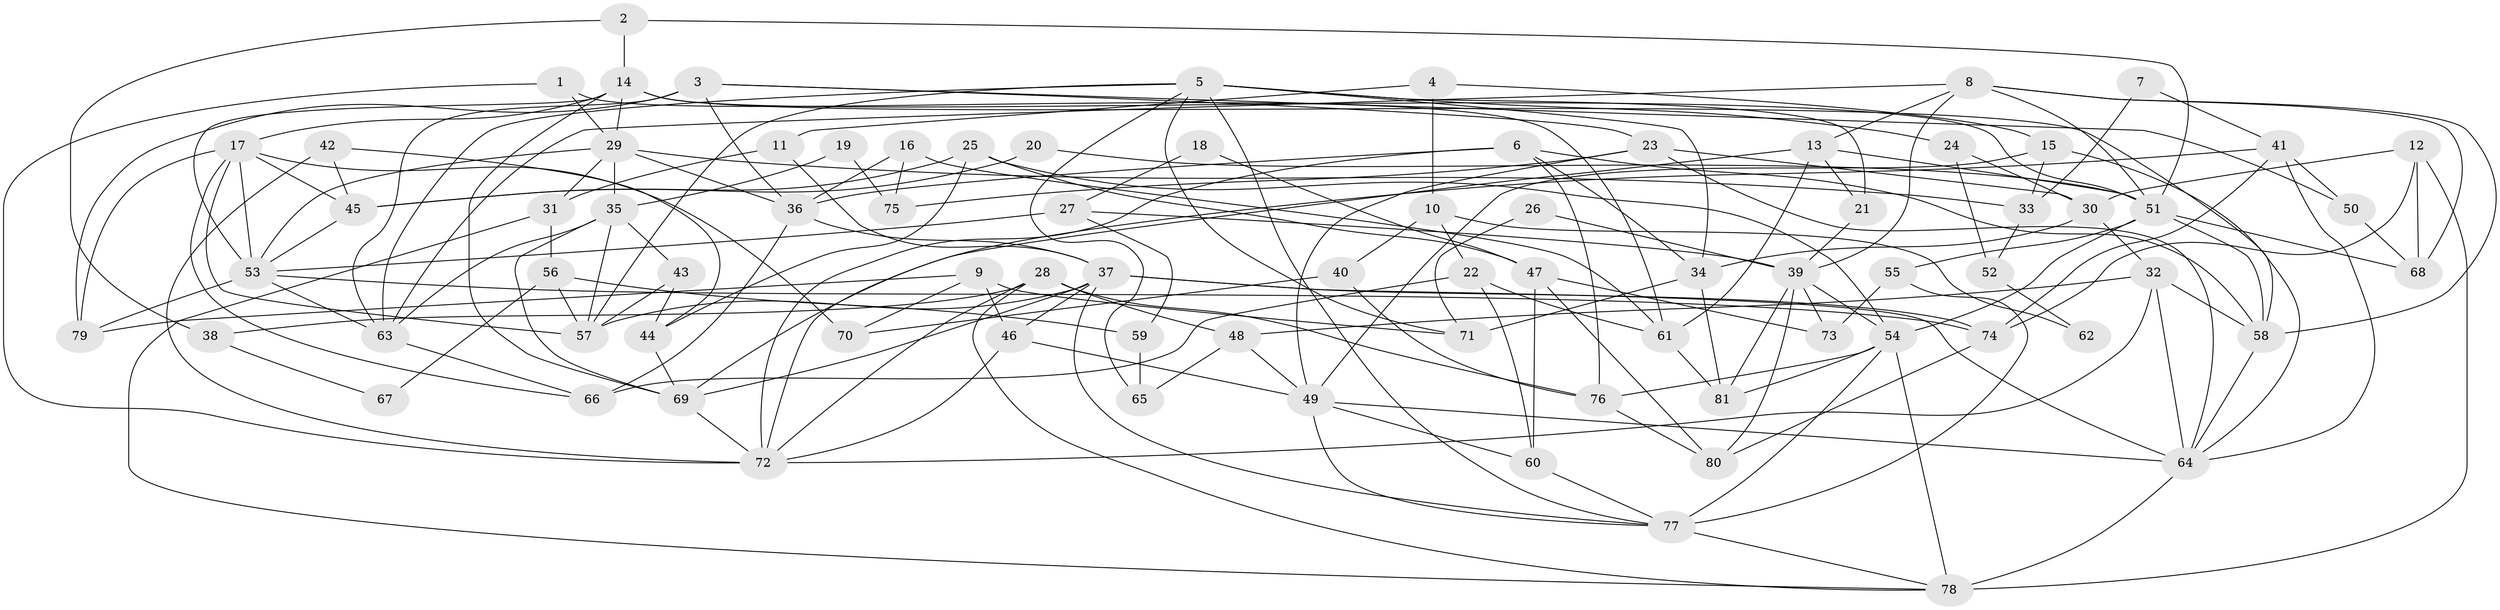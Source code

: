 // original degree distribution, {3: 0.30434782608695654, 4: 0.26956521739130435, 5: 0.16521739130434782, 6: 0.06956521739130435, 8: 0.017391304347826087, 2: 0.12173913043478261, 7: 0.043478260869565216, 9: 0.008695652173913044}
// Generated by graph-tools (version 1.1) at 2025/37/03/04/25 23:37:02]
// undirected, 81 vertices, 184 edges
graph export_dot {
  node [color=gray90,style=filled];
  1;
  2;
  3;
  4;
  5;
  6;
  7;
  8;
  9;
  10;
  11;
  12;
  13;
  14;
  15;
  16;
  17;
  18;
  19;
  20;
  21;
  22;
  23;
  24;
  25;
  26;
  27;
  28;
  29;
  30;
  31;
  32;
  33;
  34;
  35;
  36;
  37;
  38;
  39;
  40;
  41;
  42;
  43;
  44;
  45;
  46;
  47;
  48;
  49;
  50;
  51;
  52;
  53;
  54;
  55;
  56;
  57;
  58;
  59;
  60;
  61;
  62;
  63;
  64;
  65;
  66;
  67;
  68;
  69;
  70;
  71;
  72;
  73;
  74;
  75;
  76;
  77;
  78;
  79;
  80;
  81;
  1 -- 29 [weight=1.0];
  1 -- 61 [weight=1.0];
  1 -- 72 [weight=1.0];
  2 -- 14 [weight=1.0];
  2 -- 38 [weight=1.0];
  2 -- 51 [weight=1.0];
  3 -- 23 [weight=1.0];
  3 -- 36 [weight=1.0];
  3 -- 50 [weight=1.0];
  3 -- 63 [weight=1.0];
  3 -- 79 [weight=1.0];
  4 -- 10 [weight=1.0];
  4 -- 11 [weight=1.0];
  4 -- 15 [weight=1.0];
  5 -- 21 [weight=1.0];
  5 -- 24 [weight=1.0];
  5 -- 34 [weight=1.0];
  5 -- 57 [weight=1.0];
  5 -- 63 [weight=1.0];
  5 -- 65 [weight=1.0];
  5 -- 71 [weight=1.0];
  5 -- 77 [weight=1.0];
  6 -- 34 [weight=1.0];
  6 -- 36 [weight=2.0];
  6 -- 58 [weight=1.0];
  6 -- 72 [weight=1.0];
  6 -- 76 [weight=1.0];
  7 -- 33 [weight=1.0];
  7 -- 41 [weight=1.0];
  8 -- 13 [weight=1.0];
  8 -- 39 [weight=1.0];
  8 -- 51 [weight=1.0];
  8 -- 58 [weight=1.0];
  8 -- 63 [weight=1.0];
  8 -- 68 [weight=1.0];
  9 -- 46 [weight=1.0];
  9 -- 70 [weight=1.0];
  9 -- 71 [weight=1.0];
  9 -- 79 [weight=1.0];
  10 -- 22 [weight=1.0];
  10 -- 40 [weight=1.0];
  10 -- 62 [weight=1.0];
  11 -- 31 [weight=1.0];
  11 -- 37 [weight=1.0];
  12 -- 30 [weight=1.0];
  12 -- 68 [weight=1.0];
  12 -- 74 [weight=1.0];
  12 -- 78 [weight=1.0];
  13 -- 21 [weight=1.0];
  13 -- 51 [weight=1.0];
  13 -- 61 [weight=1.0];
  13 -- 72 [weight=1.0];
  14 -- 17 [weight=1.0];
  14 -- 29 [weight=1.0];
  14 -- 51 [weight=2.0];
  14 -- 53 [weight=1.0];
  14 -- 58 [weight=1.0];
  14 -- 69 [weight=1.0];
  15 -- 33 [weight=1.0];
  15 -- 49 [weight=1.0];
  15 -- 64 [weight=1.0];
  16 -- 36 [weight=1.0];
  16 -- 61 [weight=1.0];
  16 -- 75 [weight=1.0];
  17 -- 45 [weight=1.0];
  17 -- 53 [weight=1.0];
  17 -- 57 [weight=1.0];
  17 -- 66 [weight=1.0];
  17 -- 70 [weight=1.0];
  17 -- 79 [weight=1.0];
  18 -- 27 [weight=1.0];
  18 -- 47 [weight=1.0];
  19 -- 35 [weight=1.0];
  19 -- 75 [weight=1.0];
  20 -- 45 [weight=1.0];
  20 -- 51 [weight=1.0];
  21 -- 39 [weight=1.0];
  22 -- 60 [weight=1.0];
  22 -- 61 [weight=1.0];
  22 -- 66 [weight=1.0];
  23 -- 30 [weight=1.0];
  23 -- 49 [weight=1.0];
  23 -- 64 [weight=1.0];
  23 -- 75 [weight=2.0];
  24 -- 30 [weight=1.0];
  24 -- 52 [weight=1.0];
  25 -- 44 [weight=1.0];
  25 -- 45 [weight=1.0];
  25 -- 47 [weight=1.0];
  25 -- 54 [weight=1.0];
  26 -- 39 [weight=1.0];
  26 -- 71 [weight=1.0];
  27 -- 39 [weight=1.0];
  27 -- 53 [weight=1.0];
  27 -- 59 [weight=1.0];
  28 -- 38 [weight=1.0];
  28 -- 48 [weight=1.0];
  28 -- 72 [weight=1.0];
  28 -- 76 [weight=1.0];
  28 -- 78 [weight=1.0];
  29 -- 31 [weight=1.0];
  29 -- 33 [weight=1.0];
  29 -- 35 [weight=1.0];
  29 -- 36 [weight=1.0];
  29 -- 53 [weight=1.0];
  30 -- 32 [weight=1.0];
  30 -- 34 [weight=1.0];
  31 -- 56 [weight=1.0];
  31 -- 78 [weight=1.0];
  32 -- 48 [weight=1.0];
  32 -- 58 [weight=1.0];
  32 -- 64 [weight=1.0];
  32 -- 72 [weight=1.0];
  33 -- 52 [weight=1.0];
  34 -- 71 [weight=1.0];
  34 -- 81 [weight=1.0];
  35 -- 43 [weight=1.0];
  35 -- 57 [weight=1.0];
  35 -- 63 [weight=1.0];
  35 -- 69 [weight=1.0];
  36 -- 37 [weight=1.0];
  36 -- 66 [weight=1.0];
  37 -- 46 [weight=1.0];
  37 -- 57 [weight=1.0];
  37 -- 64 [weight=1.0];
  37 -- 69 [weight=1.0];
  37 -- 74 [weight=1.0];
  37 -- 77 [weight=1.0];
  38 -- 67 [weight=1.0];
  39 -- 54 [weight=1.0];
  39 -- 73 [weight=2.0];
  39 -- 80 [weight=1.0];
  39 -- 81 [weight=1.0];
  40 -- 70 [weight=1.0];
  40 -- 76 [weight=1.0];
  41 -- 50 [weight=1.0];
  41 -- 64 [weight=1.0];
  41 -- 69 [weight=1.0];
  41 -- 74 [weight=1.0];
  42 -- 44 [weight=1.0];
  42 -- 45 [weight=1.0];
  42 -- 72 [weight=2.0];
  43 -- 44 [weight=1.0];
  43 -- 57 [weight=1.0];
  44 -- 69 [weight=1.0];
  45 -- 53 [weight=1.0];
  46 -- 49 [weight=1.0];
  46 -- 72 [weight=1.0];
  47 -- 60 [weight=1.0];
  47 -- 73 [weight=1.0];
  47 -- 80 [weight=1.0];
  48 -- 49 [weight=1.0];
  48 -- 65 [weight=1.0];
  49 -- 60 [weight=1.0];
  49 -- 64 [weight=1.0];
  49 -- 77 [weight=1.0];
  50 -- 68 [weight=1.0];
  51 -- 54 [weight=2.0];
  51 -- 55 [weight=1.0];
  51 -- 58 [weight=1.0];
  51 -- 68 [weight=1.0];
  52 -- 62 [weight=1.0];
  53 -- 63 [weight=1.0];
  53 -- 74 [weight=2.0];
  53 -- 79 [weight=2.0];
  54 -- 76 [weight=1.0];
  54 -- 77 [weight=1.0];
  54 -- 78 [weight=1.0];
  54 -- 81 [weight=1.0];
  55 -- 73 [weight=1.0];
  55 -- 77 [weight=2.0];
  56 -- 57 [weight=1.0];
  56 -- 59 [weight=1.0];
  56 -- 67 [weight=1.0];
  58 -- 64 [weight=1.0];
  59 -- 65 [weight=1.0];
  60 -- 77 [weight=1.0];
  61 -- 81 [weight=1.0];
  63 -- 66 [weight=1.0];
  64 -- 78 [weight=1.0];
  69 -- 72 [weight=1.0];
  74 -- 80 [weight=1.0];
  76 -- 80 [weight=1.0];
  77 -- 78 [weight=1.0];
}
